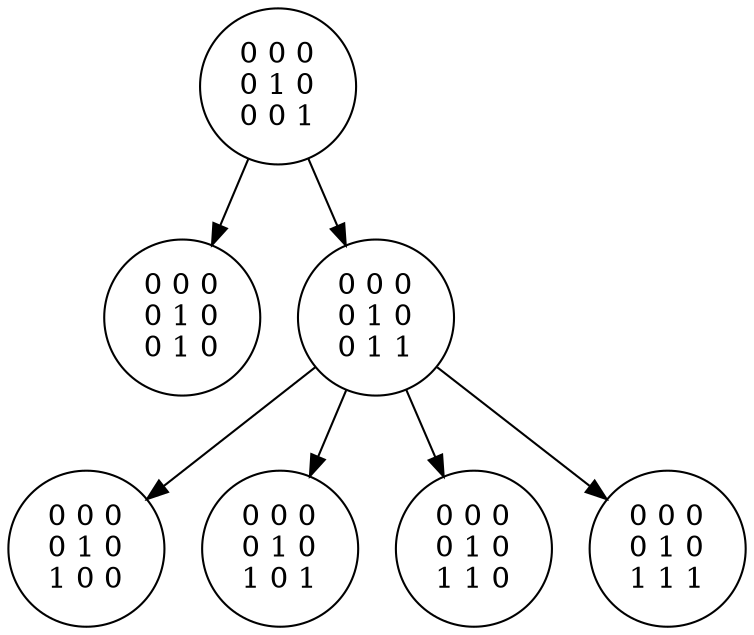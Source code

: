 digraph g {
17 [label="0 0 0\n0 1 0\n0 0 1"]
18 [label="0 0 0\n0 1 0\n0 1 0"]
17 -> 18;
19 [label="0 0 0\n0 1 0\n0 1 1"]
17 -> 19;
20 [label="0 0 0\n0 1 0\n1 0 0"]
19 -> 20;
21 [label="0 0 0\n0 1 0\n1 0 1"]
19 -> 21;
22 [label="0 0 0\n0 1 0\n1 1 0"]
19 -> 22;
23 [label="0 0 0\n0 1 0\n1 1 1"]
19 -> 23;
}
